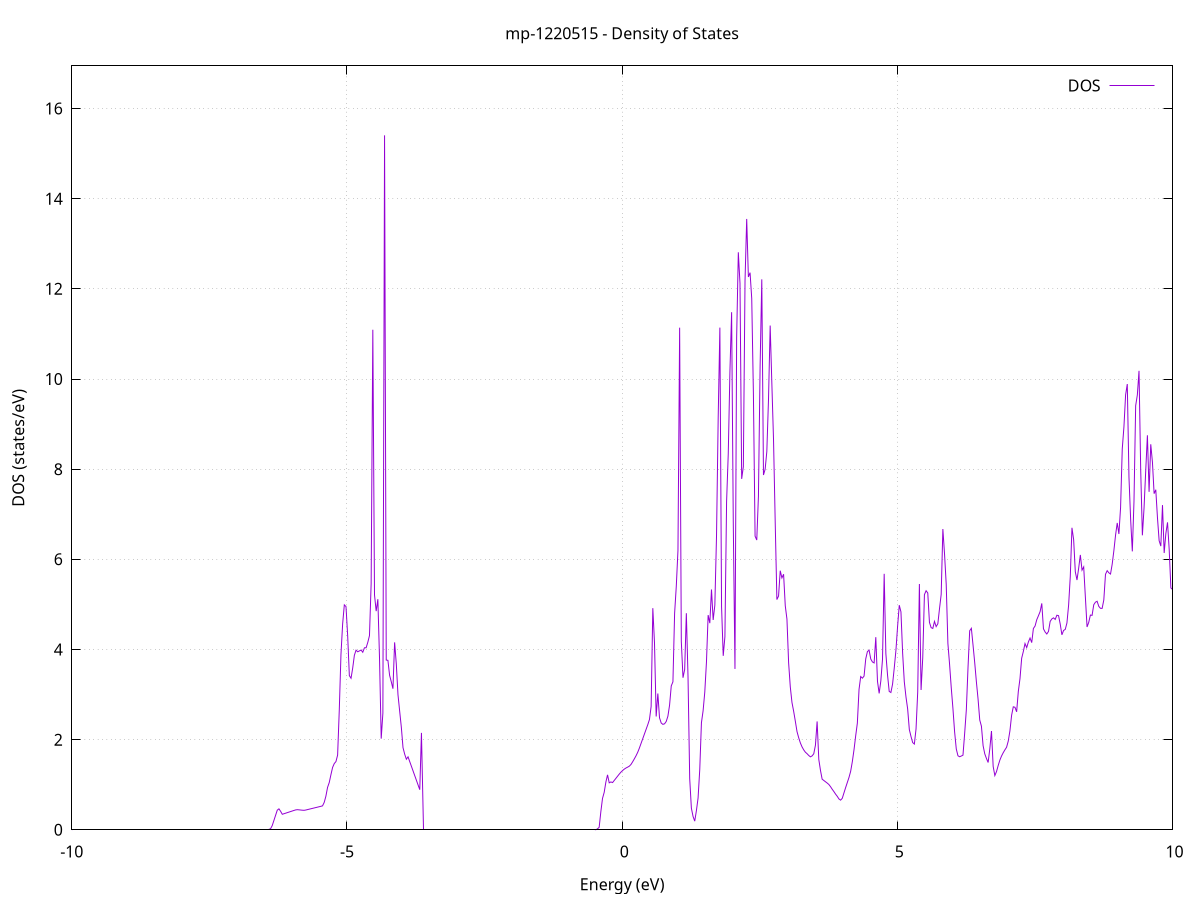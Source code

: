 set title 'mp-1220515 - Density of States'
set xlabel 'Energy (eV)'
set ylabel 'DOS (states/eV)'
set grid
set xrange [-10:10]
set yrange [0:16.947]
set xzeroaxis lt -1
set terminal png size 800,600
set output 'mp-1220515_dos_gnuplot.png'
plot '-' using 1:2 with lines title 'DOS'
-28.474700 0.000000
-28.444200 0.000000
-28.413800 0.000000
-28.383300 0.000000
-28.352800 0.000000
-28.322400 0.000000
-28.291900 0.000000
-28.261400 0.000000
-28.231000 0.000000
-28.200500 0.000000
-28.170100 0.000000
-28.139600 0.000000
-28.109100 0.000000
-28.078700 0.000000
-28.048200 0.000000
-28.017700 0.000000
-27.987300 0.000000
-27.956800 0.000000
-27.926300 0.000000
-27.895900 0.000000
-27.865400 0.000000
-27.834900 0.000000
-27.804500 0.000000
-27.774000 0.000000
-27.743600 0.000000
-27.713100 0.000000
-27.682600 0.000000
-27.652200 0.000000
-27.621700 0.000000
-27.591200 0.000000
-27.560800 0.000000
-27.530300 0.000000
-27.499800 0.000000
-27.469400 0.000000
-27.438900 0.000000
-27.408500 0.000000
-27.378000 0.000000
-27.347500 0.000000
-27.317100 0.000000
-27.286600 0.000000
-27.256100 0.000000
-27.225700 0.000000
-27.195200 0.000000
-27.164700 0.000000
-27.134300 0.000000
-27.103800 0.000000
-27.073400 0.000000
-27.042900 0.000000
-27.012400 0.000000
-26.982000 0.000000
-26.951500 0.000000
-26.921000 0.000000
-26.890600 0.000000
-26.860100 0.000000
-26.829600 0.000000
-26.799200 0.000000
-26.768700 0.000000
-26.738300 0.000000
-26.707800 0.000000
-26.677300 0.000000
-26.646900 0.000000
-26.616400 0.000000
-26.585900 0.000000
-26.555500 0.000000
-26.525000 0.000000
-26.494500 0.000000
-26.464100 0.000000
-26.433600 0.000000
-26.403200 0.000000
-26.372700 0.000000
-26.342200 0.000000
-26.311800 0.000000
-26.281300 0.000000
-26.250800 0.000000
-26.220400 0.000000
-26.189900 0.000000
-26.159400 0.000000
-26.129000 0.000000
-26.098500 0.000000
-26.068100 0.000000
-26.037600 0.000000
-26.007100 0.000000
-25.976700 0.000000
-25.946200 0.000000
-25.915700 0.000000
-25.885300 0.000000
-25.854800 0.000000
-25.824300 0.000000
-25.793900 0.000000
-25.763400 0.000000
-25.733000 0.000000
-25.702500 15.073300
-25.672000 5.945400
-25.641600 14.514600
-25.611100 18.790400
-25.580600 27.363900
-25.550200 19.339900
-25.519700 23.437200
-25.489200 4.198300
-25.458800 3.400500
-25.428300 5.320500
-25.397800 26.752700
-25.367400 33.831700
-25.336900 15.722000
-25.306500 8.473700
-25.276000 21.671500
-25.245500 33.422000
-25.215100 30.887900
-25.184600 22.934200
-25.154100 21.452600
-25.123700 19.502900
-25.093200 14.286500
-25.062700 15.960600
-25.032300 7.166100
-25.001800 0.000000
-24.971400 0.000000
-24.940900 0.000000
-24.910400 0.000000
-24.880000 11.293000
-24.849500 8.367300
-24.819000 16.726800
-24.788600 41.221800
-24.758100 12.860700
-24.727600 9.557400
-24.697200 7.912000
-24.666700 10.423300
-24.636300 26.542000
-24.605800 5.711500
-24.575300 9.448400
-24.544900 51.724500
-24.514400 37.569600
-24.483900 16.881800
-24.453500 22.518900
-24.423000 31.396500
-24.392500 51.871900
-24.362100 33.623000
-24.331600 17.549800
-24.301200 7.247200
-24.270700 0.000000
-24.240200 0.000000
-24.209800 0.000000
-24.179300 0.000000
-24.148800 0.000000
-24.118400 0.000000
-24.087900 0.000000
-24.057400 0.000000
-24.027000 0.000000
-23.996500 0.000000
-23.966100 0.000000
-23.935600 0.000000
-23.905100 0.000000
-23.874700 0.000000
-23.844200 0.000000
-23.813700 0.000000
-23.783300 0.000000
-23.752800 0.000000
-23.722300 0.000000
-23.691900 0.000000
-23.661400 0.000000
-23.631000 0.000000
-23.600500 0.000000
-23.570000 0.000000
-23.539600 0.000000
-23.509100 0.000000
-23.478600 0.000000
-23.448200 0.000000
-23.417700 0.000000
-23.387200 0.000000
-23.356800 0.000000
-23.326300 0.000000
-23.295900 0.000000
-23.265400 0.000000
-23.234900 0.000000
-23.204500 0.000000
-23.174000 0.000000
-23.143500 0.000000
-23.113100 0.000000
-23.082600 0.000000
-23.052100 0.000000
-23.021700 0.000000
-22.991200 0.000000
-22.960800 0.000000
-22.930300 0.000000
-22.899800 0.000000
-22.869400 0.000000
-22.838900 0.000000
-22.808400 0.000000
-22.778000 0.000000
-22.747500 0.000000
-22.717000 0.000000
-22.686600 0.000000
-22.656100 0.000000
-22.625600 0.000000
-22.595200 0.000000
-22.564700 0.000000
-22.534300 0.000000
-22.503800 0.000000
-22.473300 0.000000
-22.442900 0.000000
-22.412400 0.000000
-22.381900 0.000000
-22.351500 0.000000
-22.321000 0.000000
-22.290500 0.000000
-22.260100 0.000000
-22.229600 0.000000
-22.199200 0.000000
-22.168700 0.000000
-22.138200 0.000000
-22.107800 0.000000
-22.077300 0.000000
-22.046800 0.000000
-22.016400 0.000000
-21.985900 0.000000
-21.955400 0.000000
-21.925000 0.000000
-21.894500 0.000000
-21.864100 0.000000
-21.833600 0.000000
-21.803100 0.000000
-21.772700 0.000000
-21.742200 0.000000
-21.711700 0.000000
-21.681300 0.000000
-21.650800 0.000000
-21.620300 0.000000
-21.589900 0.000000
-21.559400 0.000000
-21.529000 0.000000
-21.498500 0.000000
-21.468000 0.000000
-21.437600 0.000000
-21.407100 0.000000
-21.376600 0.000000
-21.346200 0.000000
-21.315700 0.000000
-21.285200 0.000000
-21.254800 0.000000
-21.224300 0.000000
-21.193900 0.000000
-21.163400 0.000000
-21.132900 0.000000
-21.102500 0.000000
-21.072000 0.000000
-21.041500 0.000000
-21.011100 0.000000
-20.980600 0.000000
-20.950100 0.000000
-20.919700 0.000000
-20.889200 0.000000
-20.858800 0.000000
-20.828300 0.000000
-20.797800 0.000000
-20.767400 0.000000
-20.736900 0.000000
-20.706400 0.000000
-20.676000 0.000000
-20.645500 0.000000
-20.615000 0.000000
-20.584600 0.000000
-20.554100 0.000000
-20.523700 0.000000
-20.493200 0.000000
-20.462700 0.000000
-20.432300 0.000000
-20.401800 0.000000
-20.371300 0.000000
-20.340900 0.000000
-20.310400 0.000000
-20.279900 0.000000
-20.249500 0.000000
-20.219000 0.000000
-20.188600 0.000000
-20.158100 0.000000
-20.127600 0.000000
-20.097200 0.000000
-20.066700 0.000000
-20.036200 0.000000
-20.005800 0.000000
-19.975300 0.000000
-19.944800 0.000000
-19.914400 0.000000
-19.883900 0.000000
-19.853400 0.000000
-19.823000 0.000000
-19.792500 0.000000
-19.762100 0.000000
-19.731600 0.000000
-19.701100 0.000000
-19.670700 0.000000
-19.640200 0.000000
-19.609700 0.000000
-19.579300 0.000000
-19.548800 0.000000
-19.518300 0.000000
-19.487900 0.000000
-19.457400 0.000000
-19.427000 0.000000
-19.396500 0.000000
-19.366000 0.000000
-19.335600 0.000000
-19.305100 0.000000
-19.274600 0.000000
-19.244200 0.000000
-19.213700 0.000000
-19.183200 0.000000
-19.152800 0.000000
-19.122300 0.000000
-19.091900 0.000000
-19.061400 0.000000
-19.030900 0.000000
-19.000500 0.000000
-18.970000 0.000000
-18.939500 0.000000
-18.909100 0.000000
-18.878600 0.000000
-18.848100 0.000000
-18.817700 0.000000
-18.787200 0.000000
-18.756800 0.000000
-18.726300 0.000000
-18.695800 0.000000
-18.665400 0.000000
-18.634900 0.000000
-18.604400 0.000000
-18.574000 0.000000
-18.543500 0.000000
-18.513000 0.000000
-18.482600 0.000000
-18.452100 0.000000
-18.421700 0.000000
-18.391200 0.000000
-18.360700 0.000000
-18.330300 0.000000
-18.299800 0.000000
-18.269300 0.000000
-18.238900 0.000000
-18.208400 0.000000
-18.177900 0.000000
-18.147500 0.000000
-18.117000 0.000000
-18.086600 0.000000
-18.056100 0.000000
-18.025600 0.000000
-17.995200 0.000000
-17.964700 0.000000
-17.934200 0.000000
-17.903800 0.000000
-17.873300 0.000000
-17.842800 0.000000
-17.812400 0.000000
-17.781900 0.000000
-17.751500 0.000000
-17.721000 0.000000
-17.690500 0.000000
-17.660100 0.000000
-17.629600 0.000000
-17.599100 0.000000
-17.568700 0.000000
-17.538200 0.000000
-17.507700 0.000000
-17.477300 0.000000
-17.446800 0.000000
-17.416400 0.000000
-17.385900 0.000000
-17.355400 0.000000
-17.325000 0.000000
-17.294500 0.000000
-17.264000 0.000000
-17.233600 0.000000
-17.203100 0.000000
-17.172600 0.000000
-17.142200 0.000000
-17.111700 0.000000
-17.081200 0.000000
-17.050800 0.000000
-17.020300 0.000000
-16.989900 0.000000
-16.959400 0.000000
-16.928900 0.000000
-16.898500 0.000000
-16.868000 0.000000
-16.837500 0.000000
-16.807100 0.000000
-16.776600 0.000000
-16.746100 0.000000
-16.715700 0.000000
-16.685200 0.000000
-16.654800 0.000000
-16.624300 0.000000
-16.593800 0.000000
-16.563400 0.000000
-16.532900 0.000000
-16.502400 0.000000
-16.472000 0.000000
-16.441500 0.000000
-16.411000 0.000000
-16.380600 0.000000
-16.350100 0.000000
-16.319700 0.000000
-16.289200 0.000000
-16.258700 0.000000
-16.228300 0.000000
-16.197800 0.000000
-16.167300 0.000000
-16.136900 0.000000
-16.106400 0.000000
-16.075900 0.000000
-16.045500 0.000000
-16.015000 0.000000
-15.984600 0.000000
-15.954100 0.000000
-15.923600 0.000000
-15.893200 0.000000
-15.862700 0.000000
-15.832200 0.000000
-15.801800 0.000000
-15.771300 0.000000
-15.740800 0.000000
-15.710400 0.000000
-15.679900 0.000000
-15.649500 0.000000
-15.619000 0.000000
-15.588500 0.000000
-15.558100 0.000000
-15.527600 0.000000
-15.497100 0.000000
-15.466700 0.000000
-15.436200 0.000000
-15.405700 0.000000
-15.375300 0.000000
-15.344800 0.000000
-15.314400 0.000000
-15.283900 0.000000
-15.253400 0.000000
-15.223000 0.000000
-15.192500 0.000000
-15.162000 0.000000
-15.131600 0.000000
-15.101100 0.000000
-15.070600 0.000000
-15.040200 0.000000
-15.009700 0.000000
-14.979300 0.000000
-14.948800 0.000000
-14.918300 0.000000
-14.887900 0.000000
-14.857400 0.000000
-14.826900 0.000000
-14.796500 0.000000
-14.766000 0.000000
-14.735500 0.000000
-14.705100 0.000000
-14.674600 0.000000
-14.644200 0.000000
-14.613700 0.000000
-14.583200 0.000000
-14.552800 0.000000
-14.522300 0.000000
-14.491800 0.000000
-14.461400 0.000000
-14.430900 0.000000
-14.400400 0.000000
-14.370000 0.000000
-14.339500 0.000000
-14.309000 0.000000
-14.278600 0.000000
-14.248100 0.000000
-14.217700 0.000000
-14.187200 0.000000
-14.156700 0.000000
-14.126300 0.000000
-14.095800 0.000000
-14.065300 0.000000
-14.034900 0.000000
-14.004400 0.000000
-13.973900 0.000000
-13.943500 0.000000
-13.913000 0.000000
-13.882600 0.000000
-13.852100 0.000000
-13.821600 0.000000
-13.791200 0.000000
-13.760700 0.000000
-13.730200 0.000000
-13.699800 0.000000
-13.669300 0.000000
-13.638800 0.000000
-13.608400 0.000000
-13.577900 0.000000
-13.547500 0.000000
-13.517000 0.000000
-13.486500 0.000000
-13.456100 0.000000
-13.425600 0.000000
-13.395100 0.000000
-13.364700 0.000000
-13.334200 0.000000
-13.303700 0.000000
-13.273300 0.000000
-13.242800 0.000000
-13.212400 0.000000
-13.181900 0.000000
-13.151400 0.000000
-13.121000 0.000000
-13.090500 0.000000
-13.060000 0.000000
-13.029600 0.000000
-12.999100 0.000000
-12.968600 0.000000
-12.938200 0.000000
-12.907700 0.000000
-12.877300 0.000000
-12.846800 0.000000
-12.816300 0.000000
-12.785900 0.000000
-12.755400 0.000000
-12.724900 0.000000
-12.694500 0.000000
-12.664000 0.000000
-12.633500 0.000000
-12.603100 0.000000
-12.572600 0.000000
-12.542200 0.000000
-12.511700 0.000000
-12.481200 0.000000
-12.450800 0.000000
-12.420300 0.000000
-12.389800 0.000000
-12.359400 0.000000
-12.328900 0.000000
-12.298400 0.000000
-12.268000 0.000000
-12.237500 0.000000
-12.207100 0.000000
-12.176600 0.000000
-12.146100 0.000000
-12.115700 0.000000
-12.085200 0.000000
-12.054700 0.000000
-12.024300 0.000000
-11.993800 0.000000
-11.963300 0.000000
-11.932900 0.000000
-11.902400 0.000000
-11.872000 0.000000
-11.841500 0.000000
-11.811000 0.000000
-11.780600 0.000000
-11.750100 0.000000
-11.719600 0.000000
-11.689200 0.000000
-11.658700 0.000000
-11.628200 0.000000
-11.597800 0.000000
-11.567300 0.000000
-11.536800 0.000000
-11.506400 0.000000
-11.475900 0.000000
-11.445500 0.000000
-11.415000 0.000000
-11.384500 0.000000
-11.354100 0.000000
-11.323600 0.000000
-11.293100 0.000000
-11.262700 0.000000
-11.232200 0.000000
-11.201700 0.000000
-11.171300 0.000000
-11.140800 0.000000
-11.110400 0.000000
-11.079900 0.000000
-11.049400 0.000000
-11.019000 0.000000
-10.988500 0.000000
-10.958000 0.000000
-10.927600 0.000000
-10.897100 0.000000
-10.866600 0.000000
-10.836200 0.000000
-10.805700 0.000000
-10.775300 0.000000
-10.744800 0.000000
-10.714300 0.000000
-10.683900 0.000000
-10.653400 0.000000
-10.622900 0.000000
-10.592500 0.000000
-10.562000 0.000000
-10.531500 0.000000
-10.501100 0.000000
-10.470600 0.000000
-10.440200 0.000000
-10.409700 0.000000
-10.379200 0.000000
-10.348800 0.000000
-10.318300 0.000000
-10.287800 0.000000
-10.257400 0.000000
-10.226900 0.000000
-10.196400 0.000000
-10.166000 0.000000
-10.135500 0.000000
-10.105100 0.000000
-10.074600 0.000000
-10.044100 0.000000
-10.013700 0.000000
-9.983200 0.000000
-9.952700 0.000000
-9.922300 0.000000
-9.891800 0.000000
-9.861300 0.000000
-9.830900 0.000000
-9.800400 0.000000
-9.770000 0.000000
-9.739500 0.000000
-9.709000 0.000000
-9.678600 0.000000
-9.648100 0.000000
-9.617600 0.000000
-9.587200 0.000000
-9.556700 0.000000
-9.526200 0.000000
-9.495800 0.000000
-9.465300 0.000000
-9.434900 0.000000
-9.404400 0.000000
-9.373900 0.000000
-9.343500 0.000000
-9.313000 0.000000
-9.282500 0.000000
-9.252100 0.000000
-9.221600 0.000000
-9.191100 0.000000
-9.160700 0.000000
-9.130200 0.000000
-9.099800 0.000000
-9.069300 0.000000
-9.038800 0.000000
-9.008400 0.000000
-8.977900 0.000000
-8.947400 0.000000
-8.917000 0.000000
-8.886500 0.000000
-8.856000 0.000000
-8.825600 0.000000
-8.795100 0.000000
-8.764600 0.000000
-8.734200 0.000000
-8.703700 0.000000
-8.673300 0.000000
-8.642800 0.000000
-8.612300 0.000000
-8.581900 0.000000
-8.551400 0.000000
-8.520900 0.000000
-8.490500 0.000000
-8.460000 0.000000
-8.429500 0.000000
-8.399100 0.000000
-8.368600 0.000000
-8.338200 0.000000
-8.307700 0.000000
-8.277200 0.000000
-8.246800 0.000000
-8.216300 0.000000
-8.185800 0.000000
-8.155400 0.000000
-8.124900 0.000000
-8.094400 0.000000
-8.064000 0.000000
-8.033500 0.000000
-8.003100 0.000000
-7.972600 0.000000
-7.942100 0.000000
-7.911700 0.000000
-7.881200 0.000000
-7.850700 0.000000
-7.820300 0.000000
-7.789800 0.000000
-7.759300 0.000000
-7.728900 0.000000
-7.698400 0.000000
-7.668000 0.000000
-7.637500 0.000000
-7.607000 0.000000
-7.576600 0.000000
-7.546100 0.000000
-7.515600 0.000000
-7.485200 0.000000
-7.454700 0.000000
-7.424200 0.000000
-7.393800 0.000000
-7.363300 0.000000
-7.332900 0.000000
-7.302400 0.000000
-7.271900 0.000000
-7.241500 0.000000
-7.211000 0.000000
-7.180500 0.000000
-7.150100 0.000000
-7.119600 0.000000
-7.089100 0.000000
-7.058700 0.000000
-7.028200 0.000000
-6.997800 0.000000
-6.967300 0.000000
-6.936800 0.000000
-6.906400 0.000000
-6.875900 0.000000
-6.845400 0.000000
-6.815000 0.000000
-6.784500 0.000000
-6.754000 0.000000
-6.723600 0.000000
-6.693100 0.000000
-6.662700 0.000000
-6.632200 0.000000
-6.601700 0.000000
-6.571300 0.000000
-6.540800 0.000000
-6.510300 0.000000
-6.479900 0.000000
-6.449400 0.000000
-6.418900 0.000000
-6.388500 0.022200
-6.358000 0.093400
-6.327500 0.206400
-6.297100 0.320500
-6.266600 0.434700
-6.236200 0.464600
-6.205700 0.410000
-6.175200 0.343900
-6.144800 0.356100
-6.114300 0.368300
-6.083800 0.380500
-6.053400 0.392700
-6.022900 0.404900
-5.992400 0.417200
-5.962000 0.429400
-5.931500 0.441200
-5.901100 0.445500
-5.870600 0.442000
-5.840100 0.438000
-5.809700 0.434000
-5.779200 0.432000
-5.748700 0.438200
-5.718300 0.447300
-5.687800 0.456400
-5.657300 0.465600
-5.626900 0.474700
-5.596400 0.483800
-5.566000 0.492900
-5.535500 0.502000
-5.505000 0.511200
-5.474600 0.520300
-5.444100 0.530400
-5.413600 0.607300
-5.383200 0.743500
-5.352700 0.940100
-5.322200 1.047300
-5.291800 1.220400
-5.261300 1.382800
-5.230900 1.469300
-5.200400 1.512500
-5.169900 1.657000
-5.139500 2.663300
-5.109000 3.891000
-5.078500 4.569800
-5.048100 4.989600
-5.017600 4.951200
-4.987100 4.301500
-4.956700 3.419100
-4.926200 3.361300
-4.895800 3.588000
-4.865300 3.872100
-4.834800 3.984500
-4.804400 3.949000
-4.773900 3.968200
-4.743400 3.987400
-4.713000 3.938000
-4.682500 4.037000
-4.652000 4.038000
-4.621600 4.157800
-4.591100 4.307000
-4.560700 5.461500
-4.530200 11.092600
-4.499700 5.211400
-4.469300 4.849900
-4.438800 5.115100
-4.408300 3.794000
-4.377900 2.022200
-4.347400 2.588300
-4.316900 15.406000
-4.286500 3.765700
-4.256000 3.758700
-4.225600 3.427600
-4.195100 3.284700
-4.164600 3.129700
-4.134200 4.158200
-4.103700 3.678900
-4.073200 2.997000
-4.042800 2.635600
-4.012300 2.276400
-3.981800 1.822000
-3.951400 1.677500
-3.920900 1.565300
-3.890500 1.618200
-3.860000 1.514000
-3.829500 1.409800
-3.799100 1.305600
-3.768600 1.201400
-3.738100 1.097300
-3.707700 0.993100
-3.677200 0.888900
-3.646700 2.149600
-3.616300 0.000000
-3.585800 0.000000
-3.555300 0.000000
-3.524900 0.000000
-3.494400 0.000000
-3.464000 0.000000
-3.433500 0.000000
-3.403000 0.000000
-3.372600 0.000000
-3.342100 0.000000
-3.311600 0.000000
-3.281200 0.000000
-3.250700 0.000000
-3.220200 0.000000
-3.189800 0.000000
-3.159300 0.000000
-3.128900 0.000000
-3.098400 0.000000
-3.067900 0.000000
-3.037500 0.000000
-3.007000 0.000000
-2.976500 0.000000
-2.946100 0.000000
-2.915600 0.000000
-2.885100 0.000000
-2.854700 0.000000
-2.824200 0.000000
-2.793800 0.000000
-2.763300 0.000000
-2.732800 0.000000
-2.702400 0.000000
-2.671900 0.000000
-2.641400 0.000000
-2.611000 0.000000
-2.580500 0.000000
-2.550000 0.000000
-2.519600 0.000000
-2.489100 0.000000
-2.458700 0.000000
-2.428200 0.000000
-2.397700 0.000000
-2.367300 0.000000
-2.336800 0.000000
-2.306300 0.000000
-2.275900 0.000000
-2.245400 0.000000
-2.214900 0.000000
-2.184500 0.000000
-2.154000 0.000000
-2.123600 0.000000
-2.093100 0.000000
-2.062600 0.000000
-2.032200 0.000000
-2.001700 0.000000
-1.971200 0.000000
-1.940800 0.000000
-1.910300 0.000000
-1.879800 0.000000
-1.849400 0.000000
-1.818900 0.000000
-1.788500 0.000000
-1.758000 0.000000
-1.727500 0.000000
-1.697100 0.000000
-1.666600 0.000000
-1.636100 0.000000
-1.605700 0.000000
-1.575200 0.000000
-1.544700 0.000000
-1.514300 0.000000
-1.483800 0.000000
-1.453400 0.000000
-1.422900 0.000000
-1.392400 0.000000
-1.362000 0.000000
-1.331500 0.000000
-1.301000 0.000000
-1.270600 0.000000
-1.240100 0.000000
-1.209600 0.000000
-1.179200 0.000000
-1.148700 0.000000
-1.118300 0.000000
-1.087800 0.000000
-1.057300 0.000000
-1.026900 0.000000
-0.996400 0.000000
-0.965900 0.000000
-0.935500 0.000000
-0.905000 0.000000
-0.874500 0.000000
-0.844100 0.000000
-0.813600 0.000000
-0.783100 0.000000
-0.752700 0.000000
-0.722200 0.000000
-0.691800 0.000000
-0.661300 0.000000
-0.630800 0.000000
-0.600400 0.000000
-0.569900 0.000000
-0.539400 0.000000
-0.509000 0.000000
-0.478500 0.001000
-0.448000 0.020400
-0.417600 0.054900
-0.387100 0.400800
-0.356700 0.696600
-0.326200 0.830200
-0.295700 1.058400
-0.265300 1.219300
-0.234800 1.041500
-0.204300 1.061300
-0.173900 1.047400
-0.143400 1.094600
-0.112900 1.141700
-0.082500 1.188900
-0.052000 1.236000
-0.021600 1.278900
0.008900 1.314900
0.039400 1.346000
0.069800 1.370400
0.100300 1.389900
0.130800 1.411400
0.161200 1.449900
0.191700 1.510100
0.222200 1.574600
0.252600 1.642200
0.283100 1.719800
0.313500 1.813300
0.344000 1.917300
0.374500 2.021100
0.404900 2.124800
0.435400 2.228500
0.465900 2.332000
0.496300 2.445900
0.526800 2.736400
0.557300 4.916200
0.587700 4.151000
0.618200 2.513500
0.648600 3.023700
0.679100 2.484200
0.709600 2.369100
0.740000 2.338700
0.770500 2.350800
0.801000 2.402800
0.831400 2.520100
0.861900 2.765200
0.892400 3.191200
0.922800 3.282700
0.953300 4.802600
0.983700 5.401500
1.014200 6.195700
1.044700 11.138400
1.075100 4.177600
1.105600 3.373100
1.136100 3.557000
1.166500 4.804700
1.197000 3.390600
1.227500 1.137000
1.257900 0.479800
1.288400 0.295600
1.318800 0.191400
1.349300 0.424000
1.379800 0.704800
1.410200 1.338000
1.440700 2.374800
1.471200 2.642100
1.501600 3.056000
1.532100 3.723100
1.562600 4.762800
1.593000 4.583700
1.623500 5.330800
1.653900 4.654900
1.684400 4.984600
1.714900 6.521700
1.745300 9.152400
1.775800 11.141100
1.806300 4.949600
1.836700 3.858700
1.867200 4.284500
1.897700 7.280000
1.928100 8.339600
1.958600 10.173800
1.989100 11.482700
2.019500 6.798500
2.050000 3.567600
2.080400 10.911000
2.110900 12.811400
2.141400 12.121300
2.171800 7.784600
2.202300 8.055300
2.232800 12.179700
2.263200 13.551400
2.293700 12.264400
2.324200 12.360000
2.354600 11.786600
2.385100 9.666100
2.415500 6.514600
2.446000 6.427400
2.476500 7.398000
2.506900 10.284700
2.537400 12.210600
2.567900 7.870600
2.598300 7.998300
2.628800 8.390700
2.659300 9.547800
2.689700 11.185900
2.720200 9.898000
2.750600 8.657500
2.781100 6.832700
2.811600 5.107100
2.842000 5.185400
2.872500 5.747600
2.903000 5.587900
2.933400 5.669300
2.963900 4.970200
2.994400 4.673900
3.024800 3.706000
3.055300 3.169800
3.085700 2.824800
3.116200 2.629300
3.146700 2.409700
3.177100 2.179300
3.207600 2.042500
3.238100 1.927800
3.268500 1.839700
3.299000 1.772800
3.329500 1.721200
3.359900 1.688000
3.390400 1.648400
3.420800 1.618000
3.451300 1.638800
3.481800 1.686200
3.512200 1.875800
3.542700 2.403300
3.573200 1.560000
3.603600 1.317800
3.634100 1.122400
3.664600 1.093700
3.695000 1.065200
3.725500 1.036600
3.755900 1.004700
3.786400 0.956200
3.816900 0.899300
3.847300 0.847600
3.877800 0.791600
3.908300 0.742600
3.938700 0.684700
3.969200 0.657200
3.999700 0.697700
4.030100 0.817200
4.060600 0.935300
4.091000 1.047700
4.121500 1.159700
4.152000 1.296500
4.182400 1.510300
4.212900 1.773800
4.243400 2.083900
4.273800 2.367000
4.304300 3.114000
4.334800 3.400100
4.365200 3.363400
4.395700 3.409400
4.426100 3.790500
4.456600 3.953500
4.487100 3.985300
4.517500 3.788000
4.548000 3.723200
4.578500 3.701300
4.608900 4.272700
4.639400 3.295400
4.669900 3.025700
4.700300 3.302000
4.730800 3.782900
4.761300 5.678300
4.791700 3.910200
4.822200 3.432200
4.852600 3.069400
4.883100 3.045300
4.913600 3.231000
4.944000 3.585200
4.974500 3.977400
5.005000 4.513400
5.035400 4.982700
5.065900 4.834400
5.096400 3.921200
5.126800 3.282900
5.157300 2.947300
5.187700 2.681200
5.218200 2.223500
5.248700 2.068800
5.279100 1.935100
5.309600 1.901900
5.340100 2.236900
5.370500 3.056500
5.401000 5.452700
5.431500 3.101300
5.461900 3.813900
5.492400 5.216700
5.522800 5.302900
5.553300 5.252600
5.583800 4.600400
5.614200 4.484000
5.644700 4.466600
5.675200 4.623000
5.705600 4.507300
5.736100 4.569800
5.766600 4.907200
5.797000 5.221300
5.827500 6.672200
5.857900 6.117500
5.888400 5.447300
5.918900 4.134000
5.949300 3.673100
5.979800 3.155700
6.010300 2.693200
6.040700 2.175800
6.071200 1.793100
6.101700 1.642000
6.132100 1.620100
6.162600 1.636100
6.193000 1.655500
6.223500 2.138300
6.254000 2.662900
6.284400 3.595100
6.314900 4.414700
6.345400 4.469400
6.375800 4.095900
6.406300 3.707300
6.436800 3.280800
6.467200 2.897600
6.497700 2.434900
6.528100 2.297800
6.558600 1.865600
6.589100 1.684300
6.619500 1.581300
6.650000 1.492900
6.680500 1.796700
6.710900 2.190500
6.741400 1.406700
6.771900 1.202900
6.802300 1.290900
6.832800 1.425300
6.863200 1.545500
6.893700 1.636500
6.924200 1.709300
6.954600 1.772800
6.985100 1.830300
7.015600 1.967300
7.046000 2.194400
7.076500 2.539300
7.107000 2.727800
7.137400 2.717900
7.167900 2.616800
7.198300 3.066900
7.228800 3.352600
7.259300 3.805000
7.289700 3.955800
7.320200 4.131400
7.350700 4.041400
7.381100 4.165200
7.411600 4.254200
7.442100 4.152100
7.472500 4.465700
7.503000 4.520600
7.533500 4.659500
7.563900 4.747800
7.594400 4.839700
7.624800 5.022400
7.655300 4.458400
7.685800 4.387000
7.716200 4.343200
7.746700 4.400400
7.777200 4.622400
7.807600 4.678000
7.838100 4.701500
7.868600 4.665900
7.899000 4.759600
7.929500 4.750300
7.959900 4.563500
7.990400 4.325000
8.020900 4.421600
8.051300 4.445400
8.081800 4.587500
8.112300 4.982700
8.142700 5.617800
8.173200 6.699700
8.203700 6.437400
8.234100 5.722800
8.264600 5.540800
8.295000 5.802300
8.325500 6.097800
8.356000 5.760300
8.386400 5.831800
8.416900 5.161100
8.447400 4.499200
8.477800 4.600600
8.508300 4.763500
8.538800 4.756500
8.569200 4.992400
8.599700 5.048900
8.630100 5.069200
8.660600 4.956900
8.691100 4.912700
8.721500 4.911600
8.752000 5.098900
8.782500 5.667700
8.812900 5.748200
8.843400 5.700900
8.873900 5.673500
8.904300 5.893100
8.934800 6.192700
8.965200 6.535600
8.995700 6.807100
9.026200 6.562100
9.056600 7.147600
9.087100 8.449500
9.117600 8.937900
9.148000 9.650100
9.178500 9.888300
9.209000 7.825600
9.239400 6.885700
9.269900 6.176600
9.300300 7.285000
9.330800 9.407800
9.361300 9.647300
9.391700 10.182000
9.422200 7.983500
9.452700 6.532400
9.483100 7.140400
9.513600 7.970400
9.544100 8.751500
9.574500 7.496100
9.605000 8.552400
9.635400 8.156600
9.665900 7.456900
9.696400 7.543800
9.726800 6.923000
9.757300 6.412100
9.787800 6.292800
9.818200 7.202700
9.848700 6.140300
9.879200 6.571000
9.909600 6.820100
9.940100 6.215700
9.970600 5.365700
10.001000 5.331500
10.031500 5.445400
10.061900 7.678700
10.092400 7.986500
10.122900 8.050600
10.153300 6.927200
10.183800 5.457600
10.214300 4.822400
10.244700 3.807400
10.275200 2.714100
10.305700 2.424700
10.336100 2.305000
10.366600 2.340700
10.397000 2.413800
10.427500 2.478900
10.458000 2.550400
10.488400 2.522500
10.518900 2.438700
10.549400 2.471900
10.579800 2.531600
10.610300 2.620400
10.640800 2.701700
10.671200 2.810200
10.701700 3.003500
10.732100 3.297900
10.762600 3.523600
10.793100 4.160100
10.823500 4.197800
10.854000 3.849400
10.884500 3.788100
10.914900 3.840800
10.945400 3.853700
10.975900 3.595100
11.006300 3.290800
11.036800 2.987200
11.067200 2.872100
11.097700 2.861600
11.128200 2.851200
11.158600 2.864200
11.189100 2.866600
11.219600 2.857600
11.250000 2.907000
11.280500 3.058900
11.311000 3.319500
11.341400 3.694100
11.371900 4.027800
11.402300 4.221300
11.432800 4.215200
11.463300 3.892400
11.493700 3.421400
11.524200 3.168100
11.554700 2.892300
11.585100 2.621400
11.615600 2.373400
11.646100 2.110100
11.676500 1.904600
11.707000 1.758500
11.737400 1.718100
11.767900 1.829200
11.798400 2.121300
11.828800 2.306400
11.859300 2.660600
11.889800 2.447800
11.920200 2.494300
11.950700 2.771500
11.981200 3.158300
12.011600 3.173500
12.042100 2.919600
12.072500 2.543100
12.103000 2.378700
12.133500 2.451200
12.163900 2.698100
12.194400 3.172300
12.224900 2.689500
12.255300 2.924900
12.285800 3.443400
12.316300 4.047900
12.346700 4.471600
12.377200 4.682800
12.407600 4.666400
12.438100 4.614900
12.468600 4.520800
12.499000 4.366200
12.529500 4.314800
12.560000 4.278000
12.590400 4.055900
12.620900 4.179900
12.651400 4.525900
12.681800 4.756800
12.712300 4.973800
12.742800 5.913200
12.773200 6.564400
12.803700 7.753200
12.834100 7.568000
12.864600 6.603100
12.895100 4.513400
12.925500 2.519000
12.956000 2.065200
12.986500 2.020700
13.016900 2.075100
13.047400 2.239700
13.077900 2.416500
13.108300 2.508200
13.138800 2.618000
13.169200 2.635300
13.199700 2.619300
13.230200 2.651700
13.260600 2.714300
13.291100 2.825100
13.321600 3.021000
13.352000 2.917400
13.382500 2.777900
13.413000 3.325700
13.443400 3.911900
13.473900 4.081200
13.504300 4.168000
13.534800 3.893200
13.565300 3.885600
13.595700 3.820500
13.626200 3.673300
13.656700 3.164500
13.687100 2.873000
13.717600 2.828500
13.748100 2.747000
13.778500 2.761700
13.809000 2.844900
13.839400 2.878300
13.869900 2.980800
13.900400 3.344400
13.930800 3.568200
13.961300 3.889900
13.991800 4.158000
14.022200 4.862200
14.052700 5.582600
14.083200 2.882000
14.113600 3.209900
14.144100 3.247800
14.174500 3.351000
14.205000 3.316000
14.235500 3.355600
14.265900 3.481200
14.296400 3.793800
14.326900 4.493800
14.357300 4.743200
14.387800 4.522900
14.418300 4.228900
14.448700 3.931400
14.479200 3.299300
14.509600 2.195700
14.540100 1.799800
14.570600 1.726800
14.601000 1.714700
14.631500 1.756600
14.662000 1.741500
14.692400 1.709100
14.722900 1.658500
14.753400 1.609600
14.783800 1.568500
14.814300 1.547100
14.844700 1.548700
14.875200 1.565500
14.905700 1.624600
14.936100 1.716600
14.966600 1.772300
14.997100 1.813900
15.027500 1.852300
15.058000 1.879600
15.088500 1.901000
15.118900 1.913000
15.149400 1.966300
15.179800 1.954000
15.210300 1.854400
15.240800 1.651400
15.271200 1.550000
15.301700 1.558900
15.332200 1.576400
15.362600 1.599300
15.393100 1.633800
15.423600 1.709600
15.454000 1.793200
15.484500 1.775800
15.515000 1.693500
15.545400 1.672400
15.575900 1.664900
15.606300 1.647800
15.636800 1.613500
15.667300 1.594500
15.697700 1.618300
15.728200 1.690500
15.758700 1.637500
15.789100 1.581400
15.819600 1.515500
15.850100 1.458800
15.880500 1.441000
15.911000 1.438700
15.941400 1.467200
15.971900 1.578400
16.002400 1.586000
16.032800 1.478000
16.063300 1.359500
16.093800 1.313400
16.124200 1.331800
16.154700 1.358700
16.185200 1.386000
16.215600 1.412300
16.246100 1.459500
16.276500 1.462100
16.307000 1.497000
16.337500 1.545200
16.367900 1.617200
16.398400 1.763200
16.428900 1.914600
16.459300 1.999700
16.489800 2.052400
16.520300 2.046600
16.550700 2.038500
16.581200 2.096000
16.611600 2.320000
16.642100 3.191700
16.672600 3.303700
16.703000 3.324900
16.733500 3.336200
16.764000 2.745400
16.794400 2.586600
16.824900 3.764600
16.855400 1.513300
16.885800 1.563800
16.916300 1.634300
16.946700 1.760500
16.977200 1.936300
17.007700 2.408400
17.038100 2.931200
17.068600 3.061200
17.099100 2.874400
17.129500 2.772600
17.160000 2.747100
17.190500 2.630500
17.220900 2.917600
17.251400 2.915600
17.281800 3.082800
17.312300 3.445500
17.342800 4.130300
17.373200 4.151000
17.403700 3.478400
17.434200 2.628200
17.464600 1.970700
17.495100 1.445600
17.525600 1.036100
17.556000 0.847700
17.586500 0.580400
17.616900 0.575700
17.647400 0.634300
17.677900 0.767700
17.708300 0.971200
17.738800 1.311000
17.769300 1.766400
17.799700 2.235600
17.830200 2.862600
17.860700 2.449600
17.891100 2.755600
17.921600 2.765600
17.952000 2.938300
17.982500 3.007300
18.013000 2.981200
18.043400 2.964200
18.073900 2.928700
18.104400 2.929200
18.134800 2.866300
18.165300 2.725900
18.195800 2.585300
18.226200 2.439100
18.256700 2.358800
18.287200 2.380700
18.317600 2.327500
18.348100 1.877500
18.378500 2.489700
18.409000 3.907500
18.439500 3.810000
18.469900 3.990800
18.500400 3.917500
18.530900 4.420000
18.561300 5.026700
18.591800 3.094600
18.622300 2.688500
18.652700 2.452300
18.683200 2.412300
18.713600 2.389400
18.744100 2.338000
18.774600 2.016800
18.805000 1.778400
18.835500 2.196100
18.866000 2.124500
18.896400 2.261400
18.926900 2.740100
18.957400 2.318600
18.987800 2.470700
19.018300 2.590400
19.048700 2.588600
19.079200 2.569100
19.109700 2.609600
19.140100 2.909400
19.170600 3.449600
19.201100 3.642000
19.231500 3.826200
19.262000 3.322000
19.292500 3.028000
19.322900 2.806000
19.353400 2.703700
19.383800 2.654700
19.414300 2.591800
19.444800 2.510300
19.475200 2.413000
19.505700 2.366500
19.536200 2.440500
19.566600 2.597300
19.597100 2.867600
19.627600 3.156900
19.658000 3.279100
19.688500 3.432100
19.718900 3.429800
19.749400 3.516200
19.779900 3.870300
19.810300 4.494000
19.840800 4.673700
19.871300 4.798800
19.901700 4.822400
19.932200 4.373600
19.962700 4.043500
19.993100 3.866800
20.023600 3.423700
20.054000 3.154100
20.084500 3.622200
20.115000 3.849600
20.145400 4.214300
20.175900 5.014600
20.206400 6.799000
20.236800 7.848700
20.267300 8.343500
20.297800 7.221000
20.328200 6.614100
20.358700 5.848900
20.389100 5.298800
20.419600 5.393400
20.450100 5.237000
20.480500 5.212600
20.511000 5.093000
20.541500 5.739100
20.571900 6.370200
20.602400 7.251400
20.632900 7.297300
20.663300 6.108100
20.693800 6.645700
20.724200 6.628900
20.754700 5.244500
20.785200 4.955600
20.815600 4.604600
20.846100 3.948700
20.876600 3.773200
20.907000 3.757900
20.937500 3.288300
20.968000 3.102000
20.998400 3.029800
21.028900 3.078500
21.059400 3.294800
21.089800 3.372900
21.120300 3.598500
21.150700 3.750500
21.181200 3.529900
21.211700 3.369100
21.242100 3.167400
21.272600 3.008200
21.303100 3.004100
21.333500 3.198600
21.364000 3.478500
21.394500 3.668300
21.424900 3.736300
21.455400 4.058200
21.485800 4.383200
21.516300 4.170400
21.546800 3.800200
21.577200 3.632900
21.607700 3.598900
21.638200 3.610000
21.668600 3.655300
21.699100 3.579300
21.729600 3.481900
21.760000 3.557100
21.790500 3.718900
21.820900 3.825900
21.851400 3.823300
21.881900 3.719800
21.912300 3.491200
21.942800 3.202400
21.973300 3.052200
22.003700 2.990900
22.034200 2.875200
22.064700 2.729200
22.095100 2.632200
22.125600 2.600400
22.156000 2.609600
22.186500 2.547400
22.217000 2.549200
22.247400 2.211200
22.277900 2.297000
22.308400 2.303300
22.338800 2.317000
22.369300 2.472000
22.399800 2.813700
22.430200 3.491100
22.460700 3.858900
22.491100 4.545700
22.521600 5.195600
22.552100 3.206400
22.582500 2.743600
22.613000 2.633100
22.643500 2.572000
22.673900 2.591500
22.704400 2.626500
22.734900 2.614700
22.765300 2.593500
22.795800 2.591100
22.826200 2.595400
22.856700 2.603700
22.887200 2.670600
22.917600 2.582000
22.948100 2.516800
22.978600 2.483700
23.009000 2.485900
23.039500 2.524900
23.070000 2.584500
23.100400 2.651100
23.130900 2.729600
23.161300 2.767300
23.191800 2.826400
23.222300 2.887800
23.252700 2.876000
23.283200 2.889600
23.313700 2.900700
23.344100 2.942300
23.374600 3.028000
23.405100 3.041200
23.435500 3.038100
23.466000 3.022900
23.496400 2.975200
23.526900 2.998600
23.557400 3.179300
23.587800 3.409000
23.618300 3.479000
23.648800 3.132400
23.679200 2.865400
23.709700 2.708400
23.740200 2.546800
23.770600 2.390200
23.801100 2.295500
23.831600 2.233900
23.862000 2.187900
23.892500 2.073900
23.922900 1.926900
23.953400 1.802600
23.983900 1.820200
24.014300 1.877400
24.044800 1.958400
24.075300 2.047000
24.105700 2.152800
24.136200 2.307900
24.166700 2.522100
24.197100 2.723000
24.227600 3.019200
24.258000 3.583500
24.288500 3.884100
24.319000 4.265900
24.349400 3.408900
24.379900 2.769100
24.410400 2.620200
24.440800 2.539100
24.471300 2.463700
24.501800 2.474300
24.532200 2.800100
24.562700 3.011000
24.593100 3.113600
24.623600 2.981100
24.654100 2.934200
24.684500 2.894900
24.715000 2.917000
24.745500 2.947200
24.775900 2.997200
24.806400 3.248800
24.836900 3.412600
24.867300 3.501100
24.897800 4.011600
24.928200 3.375700
24.958700 3.147300
24.989200 2.972400
25.019600 2.816900
25.050100 2.732900
25.080600 2.883200
25.111000 2.423200
25.141500 2.226100
25.172000 2.009400
25.202400 1.823000
25.232900 1.667000
25.263300 1.644400
25.293800 1.631700
25.324300 1.632300
25.354700 1.655800
25.385200 1.694700
25.415700 1.715900
25.446100 1.707200
25.476600 1.665600
25.507100 1.632500
25.537500 1.615700
25.568000 1.628100
25.598400 1.660100
25.628900 1.692900
25.659400 1.710400
25.689800 1.728200
25.720300 1.753800
25.750800 1.824100
25.781200 1.912800
25.811700 2.007400
25.842200 2.082400
25.872600 2.156700
25.903100 2.225900
25.933500 2.283100
25.964000 2.223500
25.994500 2.026300
26.024900 1.890600
26.055400 1.792300
26.085900 1.848200
26.116300 2.020300
26.146800 2.015800
26.177300 2.014200
26.207700 1.918800
26.238200 1.896300
26.268600 1.928700
26.299100 1.988800
26.329600 2.080700
26.360000 2.189900
26.390500 2.285700
26.421000 2.438500
26.451400 2.629900
26.481900 2.689100
26.512400 2.781000
26.542800 2.875100
26.573300 2.923000
26.603800 3.161500
26.634200 3.359100
26.664700 3.219100
26.695100 3.313200
26.725600 3.305100
26.756100 3.306000
26.786500 3.286100
26.817000 3.185000
26.847500 2.952900
26.877900 2.906300
26.908400 2.811400
26.938900 2.733500
26.969300 2.789900
26.999800 2.977500
27.030200 3.209100
27.060700 3.673000
27.091200 4.354800
27.121600 5.658500
27.152100 4.187900
27.182600 3.822900
27.213000 3.637800
27.243500 3.525500
27.274000 3.547300
27.304400 3.413500
27.334900 3.367500
27.365300 3.448300
27.395800 3.676200
27.426300 3.882100
27.456700 3.613500
27.487200 3.382300
27.517700 3.164400
27.548100 3.110400
27.578600 2.853800
27.609100 2.907600
27.639500 3.155000
27.670000 3.002100
27.700400 2.822400
27.730900 2.694700
27.761400 2.504700
27.791800 2.214200
27.822300 1.947000
27.852800 1.732200
27.883200 1.565300
27.913700 1.394700
27.944200 1.221300
27.974600 1.080400
28.005100 0.969400
28.035500 0.884300
28.066000 0.815900
28.096500 0.764900
28.126900 0.729500
28.157400 0.695900
28.187900 0.666400
28.218300 0.628700
28.248800 0.569400
28.279300 0.515200
28.309700 0.489800
28.340200 0.470000
28.370600 0.425700
28.401100 0.372300
28.431600 0.309000
28.462000 0.264200
28.492500 0.227800
28.523000 0.194500
28.553400 0.165600
28.583900 0.142600
28.614400 0.125700
28.644800 0.113500
28.675300 0.104400
28.705700 0.097700
28.736200 0.093500
28.766700 0.090900
28.797100 0.106500
28.827600 0.137800
28.858100 0.102200
28.888500 0.080500
28.919000 0.080900
28.949500 0.079100
28.979900 0.078300
29.010400 0.068600
29.040900 0.059800
29.071300 0.051900
29.101800 0.045000
29.132200 0.039100
29.162700 0.034200
29.193200 0.030200
29.223600 0.026800
29.254100 0.023700
29.284600 0.020700
29.315000 0.017900
29.345500 0.015300
29.376000 0.012900
29.406400 0.010600
29.436900 0.008600
29.467300 0.006700
29.497800 0.005100
29.528300 0.003600
29.558700 0.002300
29.589200 0.001300
29.619700 0.000600
29.650100 0.000200
29.680600 0.000000
29.711100 0.000000
29.741500 0.000000
29.772000 0.000000
29.802400 0.000000
29.832900 0.000000
29.863400 0.000000
29.893800 0.000000
29.924300 0.000000
29.954800 0.000000
29.985200 0.000000
30.015700 0.000000
30.046200 0.000000
30.076600 0.000000
30.107100 0.000000
30.137500 0.000000
30.168000 0.000000
30.198500 0.000000
30.228900 0.000000
30.259400 0.000000
30.289900 0.000000
30.320300 0.000000
30.350800 0.000000
30.381300 0.000000
30.411700 0.000000
30.442200 0.000000
30.472600 0.000000
30.503100 0.000000
30.533600 0.000000
30.564000 0.000000
30.594500 0.000000
30.625000 0.000000
30.655400 0.000000
30.685900 0.000000
30.716400 0.000000
30.746800 0.000000
30.777300 0.000000
30.807700 0.000000
30.838200 0.000000
30.868700 0.000000
30.899100 0.000000
30.929600 0.000000
30.960100 0.000000
30.990500 0.000000
31.021000 0.000000
31.051500 0.000000
31.081900 0.000000
31.112400 0.000000
31.142800 0.000000
31.173300 0.000000
31.203800 0.000000
31.234200 0.000000
31.264700 0.000000
31.295200 0.000000
31.325600 0.000000
31.356100 0.000000
31.386600 0.000000
31.417000 0.000000
31.447500 0.000000
31.477900 0.000000
31.508400 0.000000
31.538900 0.000000
31.569300 0.000000
31.599800 0.000000
31.630300 0.000000
31.660700 0.000000
31.691200 0.000000
31.721700 0.000000
31.752100 0.000000
31.782600 0.000000
31.813100 0.000000
31.843500 0.000000
31.874000 0.000000
31.904400 0.000000
31.934900 0.000000
31.965400 0.000000
31.995800 0.000000
32.026300 0.000000
32.056800 0.000000
32.087200 0.000000
32.117700 0.000000
32.148200 0.000000
32.178600 0.000000
32.209100 0.000000
32.239500 0.000000
32.270000 0.000000
32.300500 0.000000
32.330900 0.000000
32.361400 0.000000
32.391900 0.000000
32.422300 0.000000
32.452800 0.000000
e
